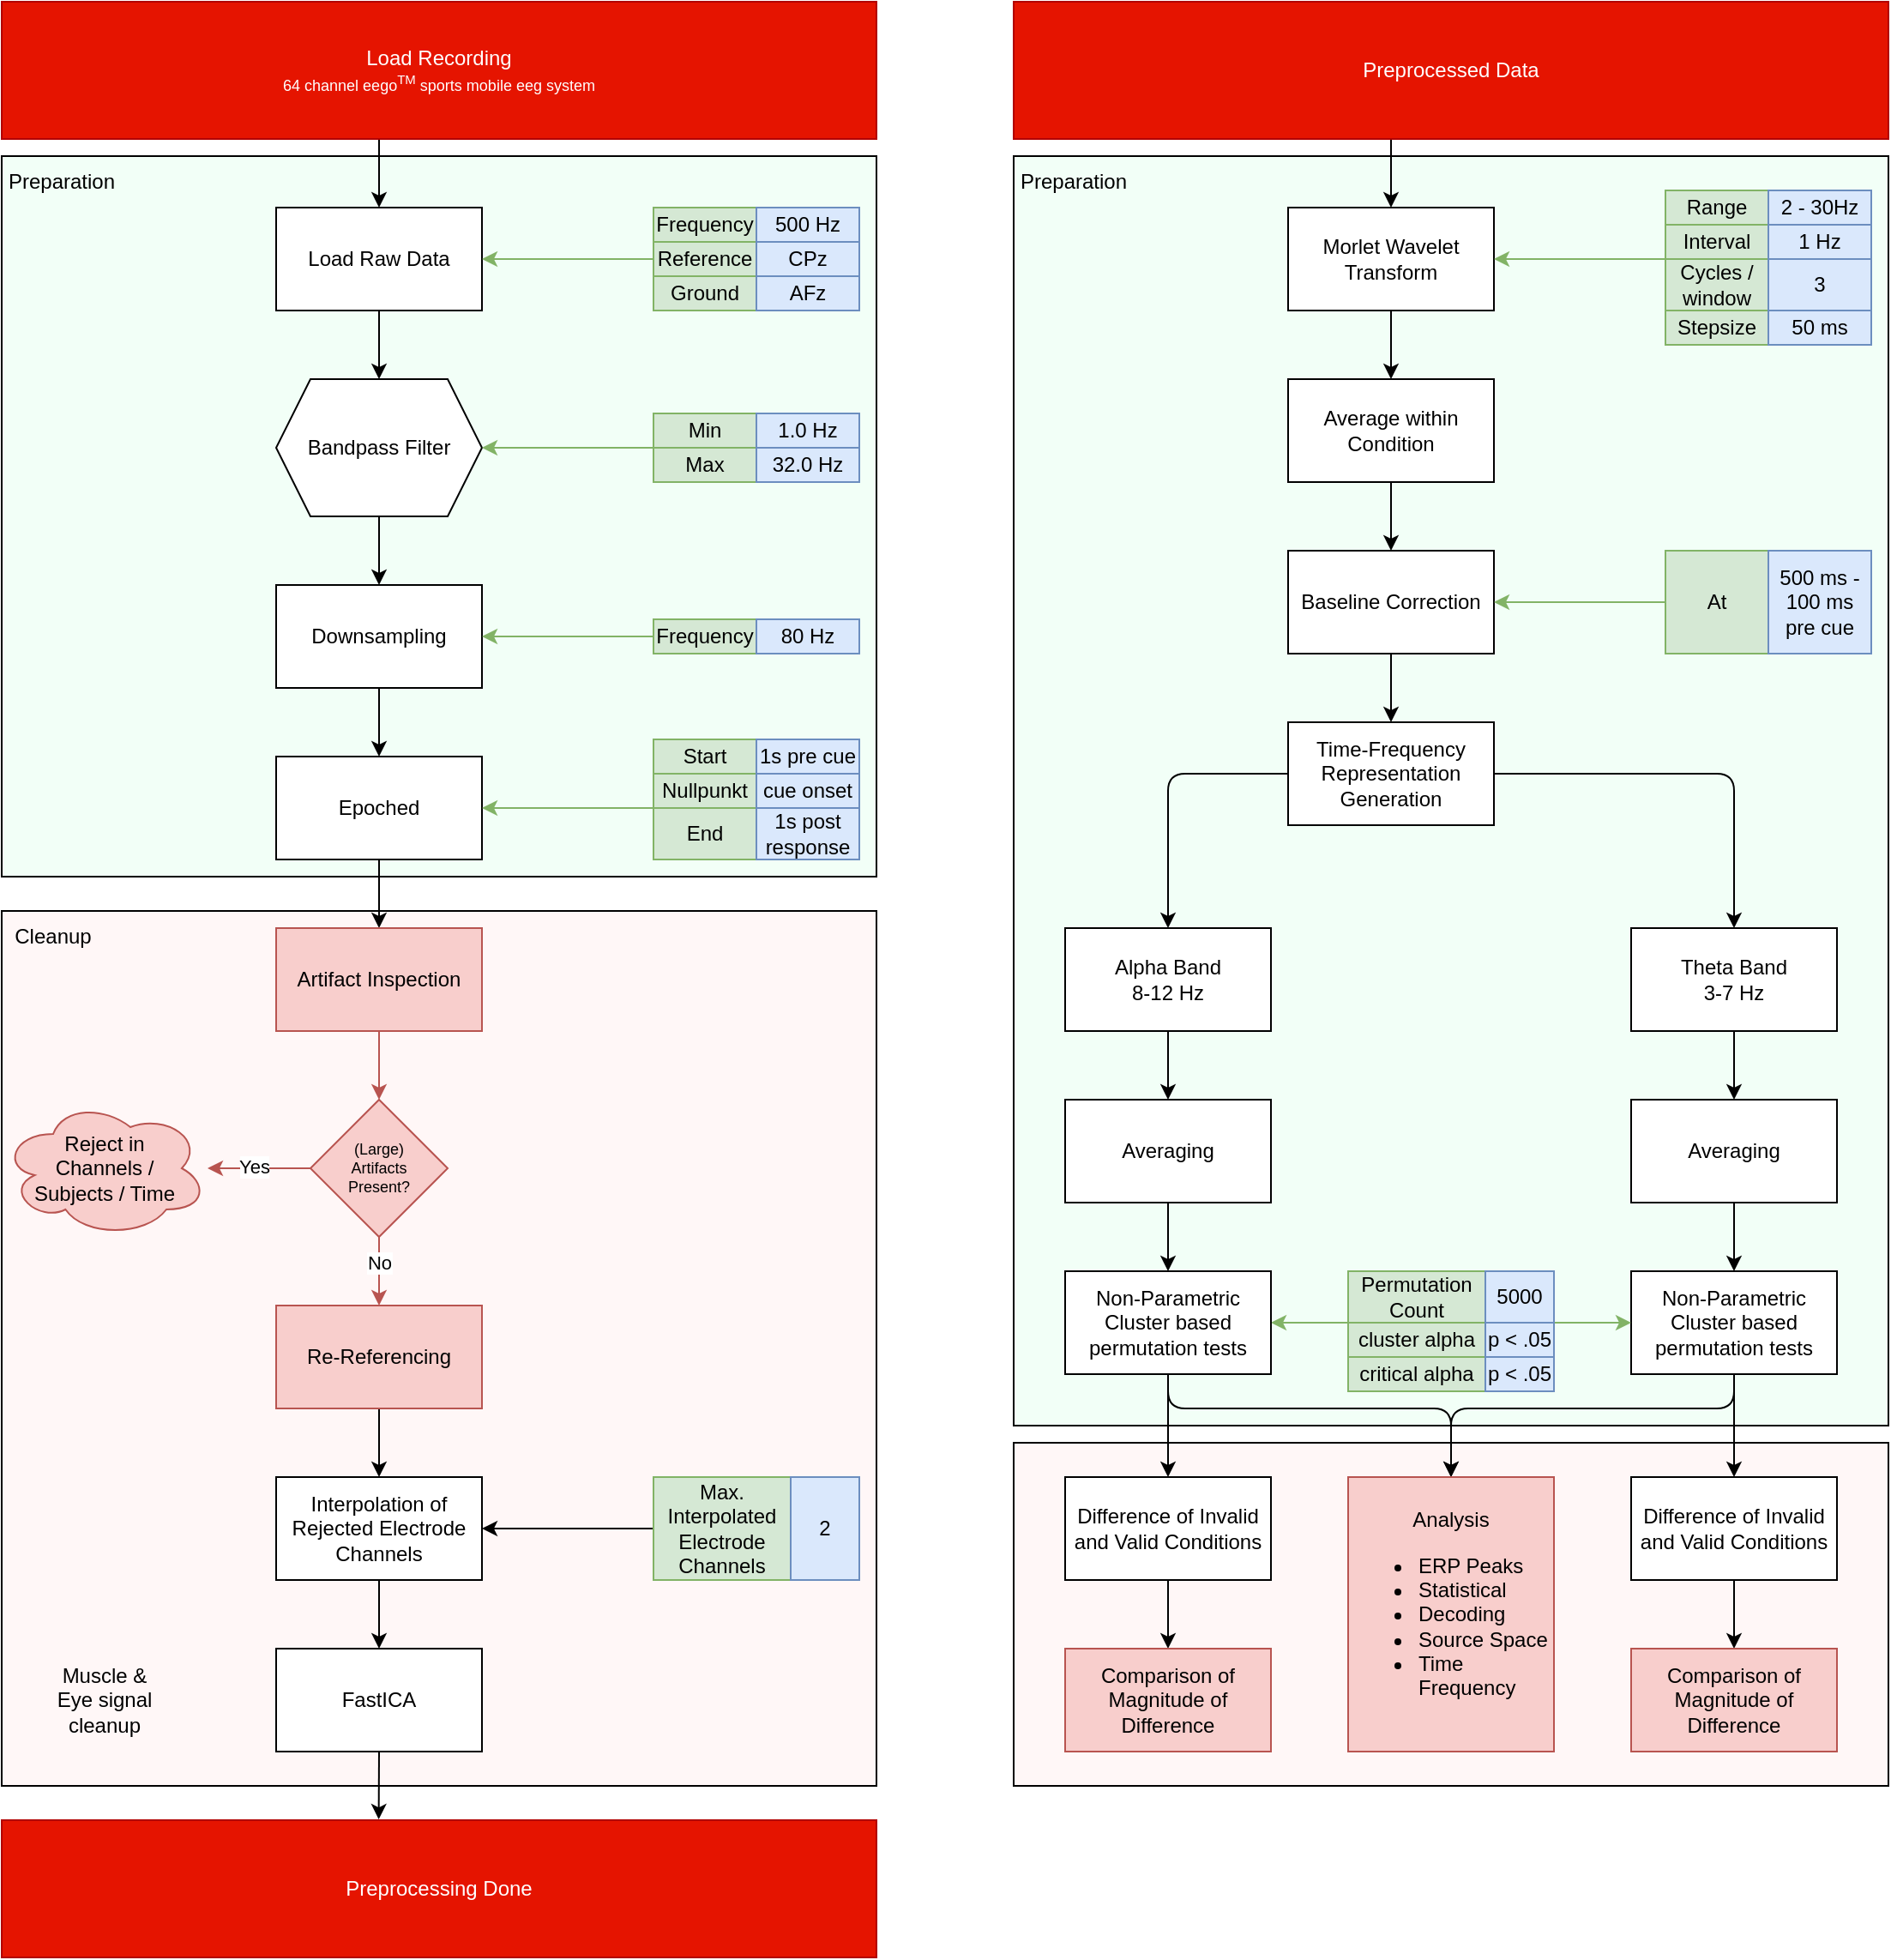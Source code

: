 <mxfile version="22.1.3" type="device">
  <diagram name="Page-1" id="T5EYXJv1ri5F9CuWuJAU">
    <mxGraphModel dx="1434" dy="729" grid="1" gridSize="10" guides="1" tooltips="1" connect="1" arrows="1" fold="1" page="0" pageScale="1" pageWidth="850" pageHeight="1100" math="0" shadow="0">
      <root>
        <mxCell id="0" />
        <mxCell id="1" parent="0" />
        <mxCell id="LV5YEyjAx938TFkUb-Wb-127" value="" style="rounded=0;whiteSpace=wrap;html=1;fillColor=#FFF7F7;" parent="1" vertex="1">
          <mxGeometry x="610" y="840" width="510" height="200" as="geometry" />
        </mxCell>
        <mxCell id="LV5YEyjAx938TFkUb-Wb-101" value="" style="rounded=0;whiteSpace=wrap;html=1;fillColor=#F2FFF7;" parent="1" vertex="1">
          <mxGeometry x="610" y="90" width="510" height="740" as="geometry" />
        </mxCell>
        <mxCell id="LV5YEyjAx938TFkUb-Wb-58" value="" style="rounded=0;whiteSpace=wrap;html=1;fillColor=#F2FFF7;strokeColor=#000000;fillStyle=auto;fontColor=#000000;gradientColor=none;" parent="1" vertex="1">
          <mxGeometry x="20" y="90" width="510" height="420" as="geometry" />
        </mxCell>
        <mxCell id="LV5YEyjAx938TFkUb-Wb-57" value="" style="rounded=0;whiteSpace=wrap;html=1;fillColor=#FFF7F7;" parent="1" vertex="1">
          <mxGeometry x="20" y="530" width="510" height="510" as="geometry" />
        </mxCell>
        <mxCell id="LV5YEyjAx938TFkUb-Wb-5" value="" style="edgeStyle=orthogonalEdgeStyle;orthogonalLoop=1;jettySize=auto;html=1;" parent="1" source="LV5YEyjAx938TFkUb-Wb-2" target="LV5YEyjAx938TFkUb-Wb-4" edge="1">
          <mxGeometry relative="1" as="geometry">
            <Array as="points">
              <mxPoint x="240" y="90" />
              <mxPoint x="240" y="90" />
            </Array>
          </mxGeometry>
        </mxCell>
        <mxCell id="LV5YEyjAx938TFkUb-Wb-2" value="&lt;div&gt;Load Recording&lt;/div&gt;&lt;div style=&quot;font-size: 9px;&quot; align=&quot;center&quot;&gt;64 channel eego&lt;sup&gt;TM&lt;/sup&gt; sports mobile eeg system&lt;br&gt;&lt;/div&gt;" style="rounded=0;whiteSpace=wrap;html=1;fillColor=#e51400;fontColor=#ffffff;strokeColor=#B20000;" parent="1" vertex="1">
          <mxGeometry x="20" width="510" height="80" as="geometry" />
        </mxCell>
        <mxCell id="x5xM6GVAhJJrsDstW2e7-4" style="edgeStyle=orthogonalEdgeStyle;rounded=0;orthogonalLoop=1;jettySize=auto;html=1;entryX=0.5;entryY=0;entryDx=0;entryDy=0;" edge="1" parent="1" source="LV5YEyjAx938TFkUb-Wb-4" target="LV5YEyjAx938TFkUb-Wb-20">
          <mxGeometry relative="1" as="geometry" />
        </mxCell>
        <mxCell id="LV5YEyjAx938TFkUb-Wb-4" value="&lt;div&gt;Load Raw Data&lt;br&gt;&lt;/div&gt;" style="rounded=0;whiteSpace=wrap;html=1;" parent="1" vertex="1">
          <mxGeometry x="180" y="120" width="120" height="60" as="geometry" />
        </mxCell>
        <mxCell id="LV5YEyjAx938TFkUb-Wb-9" style="edgeStyle=orthogonalEdgeStyle;orthogonalLoop=1;jettySize=auto;html=1;exitX=0;exitY=0.5;exitDx=0;exitDy=0;entryX=1;entryY=0.5;entryDx=0;entryDy=0;fillColor=#d5e8d4;strokeColor=#82b366;" parent="1" source="LV5YEyjAx938TFkUb-Wb-8" target="LV5YEyjAx938TFkUb-Wb-4" edge="1">
          <mxGeometry relative="1" as="geometry" />
        </mxCell>
        <mxCell id="LV5YEyjAx938TFkUb-Wb-8" value="" style="rounded=0;whiteSpace=wrap;html=1;fillColor=#d5e8d4;strokeColor=#82b366;" parent="1" vertex="1">
          <mxGeometry x="400" y="120" width="120" height="60" as="geometry" />
        </mxCell>
        <mxCell id="LV5YEyjAx938TFkUb-Wb-10" value="Frequency" style="text;html=1;strokeColor=#82b366;fillColor=none;align=center;verticalAlign=middle;whiteSpace=wrap;rounded=0;" parent="1" vertex="1">
          <mxGeometry x="400" y="120" width="60" height="20" as="geometry" />
        </mxCell>
        <mxCell id="LV5YEyjAx938TFkUb-Wb-11" value="Reference" style="rounded=0;whiteSpace=wrap;html=1;fillColor=#d5e8d4;strokeColor=#82b366;" parent="1" vertex="1">
          <mxGeometry x="400" y="140" width="60" height="20" as="geometry" />
        </mxCell>
        <mxCell id="LV5YEyjAx938TFkUb-Wb-12" value="Ground" style="rounded=0;whiteSpace=wrap;html=1;fillColor=#d5e8d4;strokeColor=#82b366;" parent="1" vertex="1">
          <mxGeometry x="400" y="160" width="60" height="20" as="geometry" />
        </mxCell>
        <mxCell id="LV5YEyjAx938TFkUb-Wb-13" value="500 Hz" style="rounded=0;whiteSpace=wrap;html=1;fillColor=#dae8fc;strokeColor=#6c8ebf;" parent="1" vertex="1">
          <mxGeometry x="460" y="120" width="60" height="20" as="geometry" />
        </mxCell>
        <mxCell id="LV5YEyjAx938TFkUb-Wb-14" value="CPz" style="rounded=0;whiteSpace=wrap;html=1;fillColor=#dae8fc;strokeColor=#6c8ebf;" parent="1" vertex="1">
          <mxGeometry x="460" y="140" width="60" height="20" as="geometry" />
        </mxCell>
        <mxCell id="LV5YEyjAx938TFkUb-Wb-15" value="AFz" style="rounded=0;whiteSpace=wrap;html=1;fillColor=#dae8fc;strokeColor=#6c8ebf;" parent="1" vertex="1">
          <mxGeometry x="460" y="160" width="60" height="20" as="geometry" />
        </mxCell>
        <mxCell id="x5xM6GVAhJJrsDstW2e7-6" style="edgeStyle=orthogonalEdgeStyle;rounded=0;orthogonalLoop=1;jettySize=auto;html=1;entryX=0.5;entryY=0;entryDx=0;entryDy=0;" edge="1" parent="1" source="LV5YEyjAx938TFkUb-Wb-16" target="LV5YEyjAx938TFkUb-Wb-27">
          <mxGeometry relative="1" as="geometry" />
        </mxCell>
        <mxCell id="LV5YEyjAx938TFkUb-Wb-16" value="Downsampling" style="rounded=0;whiteSpace=wrap;html=1;" parent="1" vertex="1">
          <mxGeometry x="180" y="340" width="120" height="60" as="geometry" />
        </mxCell>
        <mxCell id="x5xM6GVAhJJrsDstW2e7-5" style="edgeStyle=orthogonalEdgeStyle;rounded=0;orthogonalLoop=1;jettySize=auto;html=1;entryX=0.5;entryY=0;entryDx=0;entryDy=0;" edge="1" parent="1" source="LV5YEyjAx938TFkUb-Wb-20" target="LV5YEyjAx938TFkUb-Wb-16">
          <mxGeometry relative="1" as="geometry" />
        </mxCell>
        <mxCell id="LV5YEyjAx938TFkUb-Wb-20" value="&lt;div&gt;Bandpass Filter&lt;br&gt;&lt;/div&gt;" style="shape=hexagon;perimeter=hexagonPerimeter2;whiteSpace=wrap;html=1;fixedSize=1;rounded=0;" parent="1" vertex="1">
          <mxGeometry x="180" y="220" width="120" height="80" as="geometry" />
        </mxCell>
        <mxCell id="LV5YEyjAx938TFkUb-Wb-22" value="Min" style="rounded=0;whiteSpace=wrap;html=1;fillColor=#d5e8d4;strokeColor=#82b366;" parent="1" vertex="1">
          <mxGeometry x="400" y="240" width="60" height="20" as="geometry" />
        </mxCell>
        <mxCell id="LV5YEyjAx938TFkUb-Wb-26" style="edgeStyle=orthogonalEdgeStyle;orthogonalLoop=1;jettySize=auto;html=1;exitX=0;exitY=0;exitDx=0;exitDy=0;entryX=1;entryY=0.5;entryDx=0;entryDy=0;fillColor=#d5e8d4;strokeColor=#82b366;" parent="1" source="LV5YEyjAx938TFkUb-Wb-23" target="LV5YEyjAx938TFkUb-Wb-20" edge="1">
          <mxGeometry relative="1" as="geometry">
            <Array as="points">
              <mxPoint x="300" y="260" />
            </Array>
          </mxGeometry>
        </mxCell>
        <mxCell id="LV5YEyjAx938TFkUb-Wb-23" value="Max" style="rounded=0;whiteSpace=wrap;html=1;fillColor=#d5e8d4;strokeColor=#82b366;" parent="1" vertex="1">
          <mxGeometry x="400" y="260" width="60" height="20" as="geometry" />
        </mxCell>
        <mxCell id="LV5YEyjAx938TFkUb-Wb-24" value="1.0 Hz" style="rounded=0;whiteSpace=wrap;html=1;fillColor=#dae8fc;strokeColor=#6c8ebf;" parent="1" vertex="1">
          <mxGeometry x="460" y="240" width="60" height="20" as="geometry" />
        </mxCell>
        <mxCell id="LV5YEyjAx938TFkUb-Wb-25" value="32.0 Hz" style="rounded=0;whiteSpace=wrap;html=1;fillColor=#dae8fc;strokeColor=#6c8ebf;" parent="1" vertex="1">
          <mxGeometry x="460" y="260" width="60" height="20" as="geometry" />
        </mxCell>
        <mxCell id="LV5YEyjAx938TFkUb-Wb-39" value="" style="edgeStyle=orthogonalEdgeStyle;orthogonalLoop=1;jettySize=auto;html=1;" parent="1" source="LV5YEyjAx938TFkUb-Wb-27" target="LV5YEyjAx938TFkUb-Wb-38" edge="1">
          <mxGeometry relative="1" as="geometry" />
        </mxCell>
        <mxCell id="LV5YEyjAx938TFkUb-Wb-27" value="Epoched" style="whiteSpace=wrap;html=1;rounded=0;" parent="1" vertex="1">
          <mxGeometry x="180" y="440" width="120" height="60" as="geometry" />
        </mxCell>
        <mxCell id="LV5YEyjAx938TFkUb-Wb-30" value="Start" style="rounded=0;whiteSpace=wrap;html=1;fillColor=#d5e8d4;strokeColor=#82b366;" parent="1" vertex="1">
          <mxGeometry x="400" y="430" width="60" height="20" as="geometry" />
        </mxCell>
        <mxCell id="LV5YEyjAx938TFkUb-Wb-31" value="End" style="rounded=0;whiteSpace=wrap;html=1;fillColor=#d5e8d4;strokeColor=#82b366;" parent="1" vertex="1">
          <mxGeometry x="400" y="470" width="60" height="30" as="geometry" />
        </mxCell>
        <mxCell id="LV5YEyjAx938TFkUb-Wb-59" style="edgeStyle=orthogonalEdgeStyle;orthogonalLoop=1;jettySize=auto;html=1;exitX=0;exitY=1;exitDx=0;exitDy=0;entryX=1;entryY=0.5;entryDx=0;entryDy=0;fillColor=#d5e8d4;strokeColor=#82b366;" parent="1" source="LV5YEyjAx938TFkUb-Wb-33" target="LV5YEyjAx938TFkUb-Wb-27" edge="1">
          <mxGeometry relative="1" as="geometry">
            <Array as="points">
              <mxPoint x="380" y="470" />
              <mxPoint x="380" y="470" />
            </Array>
          </mxGeometry>
        </mxCell>
        <mxCell id="LV5YEyjAx938TFkUb-Wb-33" value="Nullpunkt" style="rounded=0;whiteSpace=wrap;html=1;fillColor=#d5e8d4;strokeColor=#82b366;" parent="1" vertex="1">
          <mxGeometry x="400" y="450" width="60" height="20" as="geometry" />
        </mxCell>
        <mxCell id="LV5YEyjAx938TFkUb-Wb-34" value="1s pre cue" style="rounded=0;whiteSpace=wrap;html=1;fillColor=#dae8fc;strokeColor=#6c8ebf;" parent="1" vertex="1">
          <mxGeometry x="460" y="430" width="60" height="20" as="geometry" />
        </mxCell>
        <mxCell id="LV5YEyjAx938TFkUb-Wb-35" value="cue onset" style="rounded=0;whiteSpace=wrap;html=1;fillColor=#dae8fc;strokeColor=#6c8ebf;" parent="1" vertex="1">
          <mxGeometry x="460" y="450" width="60" height="20" as="geometry" />
        </mxCell>
        <mxCell id="LV5YEyjAx938TFkUb-Wb-36" value="1s post response" style="rounded=0;whiteSpace=wrap;html=1;fillColor=#dae8fc;strokeColor=#6c8ebf;" parent="1" vertex="1">
          <mxGeometry x="460" y="470" width="60" height="30" as="geometry" />
        </mxCell>
        <mxCell id="LV5YEyjAx938TFkUb-Wb-41" value="" style="edgeStyle=orthogonalEdgeStyle;orthogonalLoop=1;jettySize=auto;html=1;fillColor=#f8cecc;strokeColor=#b85450;" parent="1" source="LV5YEyjAx938TFkUb-Wb-38" target="LV5YEyjAx938TFkUb-Wb-40" edge="1">
          <mxGeometry relative="1" as="geometry" />
        </mxCell>
        <mxCell id="LV5YEyjAx938TFkUb-Wb-38" value="Artifact Inspection" style="whiteSpace=wrap;html=1;rounded=0;fillColor=#f8cecc;strokeColor=#b85450;" parent="1" vertex="1">
          <mxGeometry x="180" y="540" width="120" height="60" as="geometry" />
        </mxCell>
        <mxCell id="LV5YEyjAx938TFkUb-Wb-43" value="" style="edgeStyle=orthogonalEdgeStyle;orthogonalLoop=1;jettySize=auto;html=1;fillColor=#f8cecc;strokeColor=#b85450;" parent="1" source="LV5YEyjAx938TFkUb-Wb-40" target="LV5YEyjAx938TFkUb-Wb-42" edge="1">
          <mxGeometry relative="1" as="geometry" />
        </mxCell>
        <mxCell id="LV5YEyjAx938TFkUb-Wb-44" value="Yes" style="edgeLabel;html=1;align=center;verticalAlign=middle;resizable=0;points=[];" parent="LV5YEyjAx938TFkUb-Wb-43" vertex="1" connectable="0">
          <mxGeometry x="0.107" y="-1" relative="1" as="geometry">
            <mxPoint as="offset" />
          </mxGeometry>
        </mxCell>
        <mxCell id="LV5YEyjAx938TFkUb-Wb-46" value="" style="edgeStyle=orthogonalEdgeStyle;orthogonalLoop=1;jettySize=auto;html=1;fillColor=#f8cecc;strokeColor=#b85450;" parent="1" source="LV5YEyjAx938TFkUb-Wb-40" target="LV5YEyjAx938TFkUb-Wb-45" edge="1">
          <mxGeometry relative="1" as="geometry" />
        </mxCell>
        <mxCell id="LV5YEyjAx938TFkUb-Wb-47" value="No" style="edgeLabel;html=1;align=center;verticalAlign=middle;resizable=0;points=[];" parent="LV5YEyjAx938TFkUb-Wb-46" vertex="1" connectable="0">
          <mxGeometry x="-0.277" relative="1" as="geometry">
            <mxPoint as="offset" />
          </mxGeometry>
        </mxCell>
        <mxCell id="LV5YEyjAx938TFkUb-Wb-40" value="&lt;div style=&quot;font-size: 9px;&quot;&gt;&lt;font style=&quot;font-size: 9px;&quot;&gt;(Large)&lt;/font&gt;&lt;/div&gt;&lt;div style=&quot;font-size: 9px;&quot;&gt;&lt;font style=&quot;font-size: 9px;&quot;&gt;Artifacts&lt;/font&gt;&lt;/div&gt;&lt;div style=&quot;font-size: 9px;&quot;&gt;&lt;font style=&quot;font-size: 9px;&quot;&gt;Present?&lt;/font&gt;&lt;br style=&quot;font-size: 9px;&quot;&gt;&lt;/div&gt;" style="rhombus;whiteSpace=wrap;html=1;fillColor=#f8cecc;strokeColor=#b85450;rounded=0;fontSize=9;" parent="1" vertex="1">
          <mxGeometry x="200" y="640" width="80" height="80" as="geometry" />
        </mxCell>
        <mxCell id="LV5YEyjAx938TFkUb-Wb-42" value="&lt;div&gt;Reject in&lt;br&gt;&lt;/div&gt;&lt;div&gt;Channels /&lt;/div&gt;&lt;div&gt;Subjects / Time&lt;br&gt;&lt;/div&gt;" style="ellipse;shape=cloud;whiteSpace=wrap;html=1;fontSize=12;fillColor=#f8cecc;strokeColor=#b85450;rounded=0;" parent="1" vertex="1">
          <mxGeometry x="20" y="640" width="120" height="80" as="geometry" />
        </mxCell>
        <mxCell id="LV5YEyjAx938TFkUb-Wb-49" value="" style="edgeStyle=orthogonalEdgeStyle;orthogonalLoop=1;jettySize=auto;html=1;" parent="1" source="LV5YEyjAx938TFkUb-Wb-45" target="LV5YEyjAx938TFkUb-Wb-48" edge="1">
          <mxGeometry relative="1" as="geometry" />
        </mxCell>
        <mxCell id="LV5YEyjAx938TFkUb-Wb-45" value="&lt;div&gt;Re-Referencing&lt;/div&gt;" style="whiteSpace=wrap;html=1;fontSize=12;fillColor=#f8cecc;strokeColor=#b85450;rounded=0;" parent="1" vertex="1">
          <mxGeometry x="180" y="760" width="120" height="60" as="geometry" />
        </mxCell>
        <mxCell id="LV5YEyjAx938TFkUb-Wb-56" value="" style="edgeStyle=orthogonalEdgeStyle;orthogonalLoop=1;jettySize=auto;html=1;" parent="1" source="LV5YEyjAx938TFkUb-Wb-48" target="LV5YEyjAx938TFkUb-Wb-55" edge="1">
          <mxGeometry relative="1" as="geometry" />
        </mxCell>
        <mxCell id="LV5YEyjAx938TFkUb-Wb-48" value="Interpolation of Rejected Electrode Channels" style="whiteSpace=wrap;html=1;fontSize=12;rounded=0;" parent="1" vertex="1">
          <mxGeometry x="180" y="860" width="120" height="60" as="geometry" />
        </mxCell>
        <mxCell id="LV5YEyjAx938TFkUb-Wb-53" style="edgeStyle=orthogonalEdgeStyle;orthogonalLoop=1;jettySize=auto;html=1;exitX=0;exitY=0.5;exitDx=0;exitDy=0;entryX=1;entryY=0.5;entryDx=0;entryDy=0;" parent="1" source="LV5YEyjAx938TFkUb-Wb-50" target="LV5YEyjAx938TFkUb-Wb-48" edge="1">
          <mxGeometry relative="1" as="geometry" />
        </mxCell>
        <mxCell id="LV5YEyjAx938TFkUb-Wb-50" value="&lt;div&gt;Max. Interpolated&lt;/div&gt;&lt;div&gt;Electrode Channels&lt;br&gt;&lt;/div&gt;" style="rounded=0;whiteSpace=wrap;html=1;fillColor=#d5e8d4;strokeColor=#82b366;" parent="1" vertex="1">
          <mxGeometry x="400" y="860" width="80" height="60" as="geometry" />
        </mxCell>
        <mxCell id="LV5YEyjAx938TFkUb-Wb-54" value="2" style="rounded=0;whiteSpace=wrap;html=1;fillColor=#dae8fc;strokeColor=#6c8ebf;" parent="1" vertex="1">
          <mxGeometry x="480" y="860" width="40" height="60" as="geometry" />
        </mxCell>
        <mxCell id="LV5YEyjAx938TFkUb-Wb-55" value="FastICA" style="whiteSpace=wrap;html=1;fontSize=12;rounded=0;" parent="1" vertex="1">
          <mxGeometry x="180" y="960" width="120" height="60" as="geometry" />
        </mxCell>
        <mxCell id="LV5YEyjAx938TFkUb-Wb-60" value="Preparation" style="text;html=1;strokeColor=none;fillColor=none;align=center;verticalAlign=middle;whiteSpace=wrap;rounded=0;" parent="1" vertex="1">
          <mxGeometry x="20" y="90" width="70" height="30" as="geometry" />
        </mxCell>
        <mxCell id="LV5YEyjAx938TFkUb-Wb-61" value="Preprocessing Done" style="rounded=0;whiteSpace=wrap;html=1;fillColor=#e51400;fontColor=#ffffff;strokeColor=#B20000;" parent="1" vertex="1">
          <mxGeometry x="20" y="1060" width="510" height="80" as="geometry" />
        </mxCell>
        <mxCell id="LV5YEyjAx938TFkUb-Wb-62" style="edgeStyle=orthogonalEdgeStyle;orthogonalLoop=1;jettySize=auto;html=1;exitX=0.5;exitY=1;exitDx=0;exitDy=0;entryX=0.431;entryY=-0.006;entryDx=0;entryDy=0;entryPerimeter=0;" parent="1" source="LV5YEyjAx938TFkUb-Wb-55" target="LV5YEyjAx938TFkUb-Wb-61" edge="1">
          <mxGeometry relative="1" as="geometry" />
        </mxCell>
        <mxCell id="LV5YEyjAx938TFkUb-Wb-63" value="Cleanup" style="text;html=1;strokeColor=none;fillColor=none;align=center;verticalAlign=middle;whiteSpace=wrap;rounded=0;" parent="1" vertex="1">
          <mxGeometry x="20" y="530" width="60" height="30" as="geometry" />
        </mxCell>
        <mxCell id="LV5YEyjAx938TFkUb-Wb-64" value="Muscle &amp;amp; Eye signal cleanup" style="text;html=1;strokeColor=none;fillColor=none;align=center;verticalAlign=middle;whiteSpace=wrap;rounded=0;" parent="1" vertex="1">
          <mxGeometry x="50" y="975" width="60" height="30" as="geometry" />
        </mxCell>
        <mxCell id="LV5YEyjAx938TFkUb-Wb-70" value="" style="edgeStyle=orthogonalEdgeStyle;orthogonalLoop=1;jettySize=auto;html=1;" parent="1" source="LV5YEyjAx938TFkUb-Wb-67" target="LV5YEyjAx938TFkUb-Wb-69" edge="1">
          <mxGeometry relative="1" as="geometry">
            <Array as="points">
              <mxPoint x="830" y="100" />
              <mxPoint x="830" y="100" />
            </Array>
          </mxGeometry>
        </mxCell>
        <mxCell id="LV5YEyjAx938TFkUb-Wb-67" value="Preprocessed Data" style="rounded=0;whiteSpace=wrap;html=1;fillColor=#e51400;fontColor=#ffffff;strokeColor=#B20000;" parent="1" vertex="1">
          <mxGeometry x="610" width="510" height="80" as="geometry" />
        </mxCell>
        <mxCell id="LV5YEyjAx938TFkUb-Wb-85" value="" style="edgeStyle=orthogonalEdgeStyle;orthogonalLoop=1;jettySize=auto;html=1;" parent="1" source="LV5YEyjAx938TFkUb-Wb-69" target="LV5YEyjAx938TFkUb-Wb-84" edge="1">
          <mxGeometry relative="1" as="geometry" />
        </mxCell>
        <mxCell id="LV5YEyjAx938TFkUb-Wb-69" value="Morlet Wavelet Transform" style="whiteSpace=wrap;html=1;rounded=0;" parent="1" vertex="1">
          <mxGeometry x="770" y="120" width="120" height="60" as="geometry" />
        </mxCell>
        <mxCell id="LV5YEyjAx938TFkUb-Wb-71" value="Interval" style="whiteSpace=wrap;html=1;rounded=0;fillColor=#d5e8d4;strokeColor=#82b366;" parent="1" vertex="1">
          <mxGeometry x="990" y="130" width="60" height="20" as="geometry" />
        </mxCell>
        <mxCell id="LV5YEyjAx938TFkUb-Wb-73" value="1 Hz" style="rounded=0;whiteSpace=wrap;html=1;fillColor=#dae8fc;strokeColor=#6c8ebf;" parent="1" vertex="1">
          <mxGeometry x="1050" y="130" width="60" height="20" as="geometry" />
        </mxCell>
        <mxCell id="LV5YEyjAx938TFkUb-Wb-74" value="Range" style="rounded=0;whiteSpace=wrap;html=1;fillColor=#d5e8d4;strokeColor=#82b366;" parent="1" vertex="1">
          <mxGeometry x="990" y="110" width="60" height="20" as="geometry" />
        </mxCell>
        <mxCell id="LV5YEyjAx938TFkUb-Wb-75" value="2 - 30Hz" style="rounded=0;whiteSpace=wrap;html=1;fillColor=#dae8fc;strokeColor=#6c8ebf;" parent="1" vertex="1">
          <mxGeometry x="1050" y="110" width="60" height="20" as="geometry" />
        </mxCell>
        <mxCell id="LV5YEyjAx938TFkUb-Wb-83" style="edgeStyle=orthogonalEdgeStyle;orthogonalLoop=1;jettySize=auto;html=1;exitX=0;exitY=0;exitDx=0;exitDy=0;entryX=1;entryY=0.5;entryDx=0;entryDy=0;fillColor=#d5e8d4;strokeColor=#82b366;" parent="1" source="LV5YEyjAx938TFkUb-Wb-76" target="LV5YEyjAx938TFkUb-Wb-69" edge="1">
          <mxGeometry relative="1" as="geometry">
            <Array as="points">
              <mxPoint x="960" y="150" />
              <mxPoint x="960" y="150" />
            </Array>
          </mxGeometry>
        </mxCell>
        <mxCell id="LV5YEyjAx938TFkUb-Wb-76" value="Cycles / window" style="rounded=0;whiteSpace=wrap;html=1;fillColor=#d5e8d4;strokeColor=#82b366;" parent="1" vertex="1">
          <mxGeometry x="990" y="150" width="60" height="30" as="geometry" />
        </mxCell>
        <mxCell id="LV5YEyjAx938TFkUb-Wb-80" value="3" style="rounded=0;whiteSpace=wrap;html=1;fillColor=#dae8fc;strokeColor=#6c8ebf;" parent="1" vertex="1">
          <mxGeometry x="1050" y="150" width="60" height="30" as="geometry" />
        </mxCell>
        <mxCell id="LV5YEyjAx938TFkUb-Wb-81" value="Stepsize" style="rounded=0;whiteSpace=wrap;html=1;fillColor=#d5e8d4;strokeColor=#82b366;" parent="1" vertex="1">
          <mxGeometry x="990" y="180" width="60" height="20" as="geometry" />
        </mxCell>
        <mxCell id="LV5YEyjAx938TFkUb-Wb-82" value="50 ms" style="rounded=0;whiteSpace=wrap;html=1;fillColor=#dae8fc;strokeColor=#6c8ebf;" parent="1" vertex="1">
          <mxGeometry x="1050" y="180" width="60" height="20" as="geometry" />
        </mxCell>
        <mxCell id="LV5YEyjAx938TFkUb-Wb-87" value="" style="edgeStyle=orthogonalEdgeStyle;orthogonalLoop=1;jettySize=auto;html=1;" parent="1" source="LV5YEyjAx938TFkUb-Wb-84" target="LV5YEyjAx938TFkUb-Wb-86" edge="1">
          <mxGeometry relative="1" as="geometry" />
        </mxCell>
        <mxCell id="LV5YEyjAx938TFkUb-Wb-84" value="&lt;div&gt;Average within&lt;/div&gt;&lt;div&gt;Condition&lt;br&gt;&lt;/div&gt;" style="whiteSpace=wrap;html=1;rounded=0;" parent="1" vertex="1">
          <mxGeometry x="770" y="220" width="120" height="60" as="geometry" />
        </mxCell>
        <mxCell id="LV5YEyjAx938TFkUb-Wb-92" value="" style="edgeStyle=orthogonalEdgeStyle;orthogonalLoop=1;jettySize=auto;html=1;" parent="1" source="LV5YEyjAx938TFkUb-Wb-86" target="LV5YEyjAx938TFkUb-Wb-91" edge="1">
          <mxGeometry relative="1" as="geometry" />
        </mxCell>
        <mxCell id="LV5YEyjAx938TFkUb-Wb-86" value="Baseline Correction" style="whiteSpace=wrap;html=1;rounded=0;" parent="1" vertex="1">
          <mxGeometry x="770" y="320" width="120" height="60" as="geometry" />
        </mxCell>
        <mxCell id="LV5YEyjAx938TFkUb-Wb-89" style="edgeStyle=orthogonalEdgeStyle;orthogonalLoop=1;jettySize=auto;html=1;exitX=0;exitY=0.5;exitDx=0;exitDy=0;entryX=1;entryY=0.5;entryDx=0;entryDy=0;fillColor=#d5e8d4;strokeColor=#82b366;" parent="1" source="LV5YEyjAx938TFkUb-Wb-88" target="LV5YEyjAx938TFkUb-Wb-86" edge="1">
          <mxGeometry relative="1" as="geometry" />
        </mxCell>
        <mxCell id="LV5YEyjAx938TFkUb-Wb-88" value="At" style="rounded=0;whiteSpace=wrap;html=1;fillColor=#d5e8d4;strokeColor=#82b366;" parent="1" vertex="1">
          <mxGeometry x="990" y="320" width="60" height="60" as="geometry" />
        </mxCell>
        <mxCell id="LV5YEyjAx938TFkUb-Wb-90" value="&lt;div&gt;500 ms - 100 ms&lt;/div&gt;&lt;div&gt;pre cue&lt;br&gt;&lt;/div&gt;" style="rounded=0;whiteSpace=wrap;html=1;fillColor=#dae8fc;strokeColor=#6c8ebf;" parent="1" vertex="1">
          <mxGeometry x="1050" y="320" width="60" height="60" as="geometry" />
        </mxCell>
        <mxCell id="LV5YEyjAx938TFkUb-Wb-94" value="" style="edgeStyle=orthogonalEdgeStyle;orthogonalLoop=1;jettySize=auto;html=1;" parent="1" source="LV5YEyjAx938TFkUb-Wb-91" target="LV5YEyjAx938TFkUb-Wb-93" edge="1">
          <mxGeometry relative="1" as="geometry" />
        </mxCell>
        <mxCell id="LV5YEyjAx938TFkUb-Wb-96" value="" style="edgeStyle=orthogonalEdgeStyle;orthogonalLoop=1;jettySize=auto;html=1;" parent="1" source="LV5YEyjAx938TFkUb-Wb-91" target="LV5YEyjAx938TFkUb-Wb-95" edge="1">
          <mxGeometry relative="1" as="geometry" />
        </mxCell>
        <mxCell id="LV5YEyjAx938TFkUb-Wb-91" value="&lt;div&gt;Time-Frequency&lt;/div&gt;&lt;div&gt;Representation&lt;/div&gt;&lt;div&gt;Generation&lt;br&gt;&lt;/div&gt;" style="whiteSpace=wrap;html=1;rounded=0;" parent="1" vertex="1">
          <mxGeometry x="770" y="420" width="120" height="60" as="geometry" />
        </mxCell>
        <mxCell id="LV5YEyjAx938TFkUb-Wb-98" value="" style="edgeStyle=orthogonalEdgeStyle;orthogonalLoop=1;jettySize=auto;html=1;" parent="1" source="LV5YEyjAx938TFkUb-Wb-93" target="LV5YEyjAx938TFkUb-Wb-97" edge="1">
          <mxGeometry relative="1" as="geometry" />
        </mxCell>
        <mxCell id="LV5YEyjAx938TFkUb-Wb-93" value="&lt;div&gt;Alpha Band&lt;/div&gt;8-12 Hz" style="whiteSpace=wrap;html=1;rounded=0;" parent="1" vertex="1">
          <mxGeometry x="640" y="540" width="120" height="60" as="geometry" />
        </mxCell>
        <mxCell id="LV5YEyjAx938TFkUb-Wb-100" value="" style="edgeStyle=orthogonalEdgeStyle;orthogonalLoop=1;jettySize=auto;html=1;" parent="1" source="LV5YEyjAx938TFkUb-Wb-95" target="LV5YEyjAx938TFkUb-Wb-99" edge="1">
          <mxGeometry relative="1" as="geometry" />
        </mxCell>
        <mxCell id="LV5YEyjAx938TFkUb-Wb-95" value="&lt;div&gt;Theta Band&lt;/div&gt;&lt;div&gt;3-7 Hz&lt;br&gt;&lt;/div&gt;" style="whiteSpace=wrap;html=1;rounded=0;" parent="1" vertex="1">
          <mxGeometry x="970" y="540" width="120" height="60" as="geometry" />
        </mxCell>
        <mxCell id="LV5YEyjAx938TFkUb-Wb-104" style="edgeStyle=orthogonalEdgeStyle;orthogonalLoop=1;jettySize=auto;html=1;exitX=0.5;exitY=1;exitDx=0;exitDy=0;entryX=0.5;entryY=0;entryDx=0;entryDy=0;" parent="1" source="LV5YEyjAx938TFkUb-Wb-97" target="LV5YEyjAx938TFkUb-Wb-103" edge="1">
          <mxGeometry relative="1" as="geometry" />
        </mxCell>
        <mxCell id="LV5YEyjAx938TFkUb-Wb-97" value="Averaging" style="whiteSpace=wrap;html=1;rounded=0;" parent="1" vertex="1">
          <mxGeometry x="640" y="640" width="120" height="60" as="geometry" />
        </mxCell>
        <mxCell id="LV5YEyjAx938TFkUb-Wb-106" style="edgeStyle=orthogonalEdgeStyle;orthogonalLoop=1;jettySize=auto;html=1;exitX=0.5;exitY=1;exitDx=0;exitDy=0;entryX=0.5;entryY=0;entryDx=0;entryDy=0;" parent="1" source="LV5YEyjAx938TFkUb-Wb-99" target="LV5YEyjAx938TFkUb-Wb-105" edge="1">
          <mxGeometry relative="1" as="geometry" />
        </mxCell>
        <mxCell id="LV5YEyjAx938TFkUb-Wb-99" value="Averaging" style="whiteSpace=wrap;html=1;rounded=0;" parent="1" vertex="1">
          <mxGeometry x="970" y="640" width="120" height="60" as="geometry" />
        </mxCell>
        <mxCell id="LV5YEyjAx938TFkUb-Wb-102" value="Preparation" style="text;html=1;strokeColor=none;fillColor=none;align=center;verticalAlign=middle;whiteSpace=wrap;rounded=0;" parent="1" vertex="1">
          <mxGeometry x="610" y="90" width="70" height="30" as="geometry" />
        </mxCell>
        <mxCell id="LV5YEyjAx938TFkUb-Wb-113" style="edgeStyle=orthogonalEdgeStyle;orthogonalLoop=1;jettySize=auto;html=1;exitX=0;exitY=0;exitDx=0;exitDy=0;entryX=1;entryY=0.5;entryDx=0;entryDy=0;fillColor=#d5e8d4;strokeColor=#82b366;" parent="1" source="LV5YEyjAx938TFkUb-Wb-109" target="LV5YEyjAx938TFkUb-Wb-103" edge="1">
          <mxGeometry relative="1" as="geometry">
            <Array as="points">
              <mxPoint x="790" y="770" />
              <mxPoint x="790" y="770" />
            </Array>
          </mxGeometry>
        </mxCell>
        <mxCell id="LV5YEyjAx938TFkUb-Wb-116" value="" style="edgeStyle=orthogonalEdgeStyle;orthogonalLoop=1;jettySize=auto;html=1;" parent="1" source="LV5YEyjAx938TFkUb-Wb-103" target="LV5YEyjAx938TFkUb-Wb-115" edge="1">
          <mxGeometry relative="1" as="geometry">
            <Array as="points">
              <mxPoint x="700" y="820" />
              <mxPoint x="865" y="820" />
            </Array>
          </mxGeometry>
        </mxCell>
        <mxCell id="LV5YEyjAx938TFkUb-Wb-119" value="" style="edgeStyle=orthogonalEdgeStyle;orthogonalLoop=1;jettySize=auto;html=1;" parent="1" source="LV5YEyjAx938TFkUb-Wb-103" target="LV5YEyjAx938TFkUb-Wb-118" edge="1">
          <mxGeometry relative="1" as="geometry" />
        </mxCell>
        <mxCell id="LV5YEyjAx938TFkUb-Wb-103" value="&lt;div&gt;Non-Parametric&lt;/div&gt;&lt;div&gt;Cluster based permutation tests&lt;br&gt;&lt;/div&gt;" style="rounded=0;whiteSpace=wrap;html=1;" parent="1" vertex="1">
          <mxGeometry x="640" y="740" width="120" height="60" as="geometry" />
        </mxCell>
        <mxCell id="LV5YEyjAx938TFkUb-Wb-117" style="edgeStyle=orthogonalEdgeStyle;orthogonalLoop=1;jettySize=auto;html=1;exitX=0.5;exitY=1;exitDx=0;exitDy=0;entryX=0.5;entryY=0;entryDx=0;entryDy=0;" parent="1" source="LV5YEyjAx938TFkUb-Wb-105" target="LV5YEyjAx938TFkUb-Wb-115" edge="1">
          <mxGeometry relative="1" as="geometry">
            <Array as="points">
              <mxPoint x="1030" y="820" />
              <mxPoint x="865" y="820" />
            </Array>
          </mxGeometry>
        </mxCell>
        <mxCell id="LV5YEyjAx938TFkUb-Wb-121" value="" style="edgeStyle=orthogonalEdgeStyle;orthogonalLoop=1;jettySize=auto;html=1;" parent="1" source="LV5YEyjAx938TFkUb-Wb-105" target="LV5YEyjAx938TFkUb-Wb-120" edge="1">
          <mxGeometry relative="1" as="geometry" />
        </mxCell>
        <mxCell id="LV5YEyjAx938TFkUb-Wb-105" value="&lt;div&gt;Non-Parametric&lt;/div&gt;&lt;div&gt;Cluster based permutation tests&lt;br&gt;&lt;/div&gt;" style="rounded=0;whiteSpace=wrap;html=1;" parent="1" vertex="1">
          <mxGeometry x="970" y="740" width="120" height="60" as="geometry" />
        </mxCell>
        <mxCell id="LV5YEyjAx938TFkUb-Wb-107" value="&lt;div&gt;Permutation&lt;/div&gt;&lt;div&gt;Count&lt;br&gt;&lt;/div&gt;" style="rounded=0;whiteSpace=wrap;html=1;fillColor=#d5e8d4;strokeColor=#82b366;" parent="1" vertex="1">
          <mxGeometry x="805" y="740" width="80" height="30" as="geometry" />
        </mxCell>
        <mxCell id="LV5YEyjAx938TFkUb-Wb-114" style="edgeStyle=orthogonalEdgeStyle;orthogonalLoop=1;jettySize=auto;html=1;exitX=1;exitY=1;exitDx=0;exitDy=0;entryX=0;entryY=0.5;entryDx=0;entryDy=0;fillColor=#d5e8d4;strokeColor=#82b366;" parent="1" source="LV5YEyjAx938TFkUb-Wb-108" target="LV5YEyjAx938TFkUb-Wb-105" edge="1">
          <mxGeometry relative="1" as="geometry">
            <Array as="points">
              <mxPoint x="940" y="770" />
              <mxPoint x="940" y="770" />
            </Array>
          </mxGeometry>
        </mxCell>
        <mxCell id="LV5YEyjAx938TFkUb-Wb-108" value="5000" style="rounded=0;whiteSpace=wrap;html=1;fillColor=#dae8fc;strokeColor=#6c8ebf;" parent="1" vertex="1">
          <mxGeometry x="885" y="740" width="40" height="30" as="geometry" />
        </mxCell>
        <mxCell id="LV5YEyjAx938TFkUb-Wb-109" value="cluster alpha" style="rounded=0;whiteSpace=wrap;html=1;fillColor=#d5e8d4;strokeColor=#82b366;" parent="1" vertex="1">
          <mxGeometry x="805" y="770" width="80" height="20" as="geometry" />
        </mxCell>
        <mxCell id="LV5YEyjAx938TFkUb-Wb-110" value="p &amp;lt; .05" style="rounded=0;whiteSpace=wrap;html=1;fillColor=#dae8fc;strokeColor=#6c8ebf;" parent="1" vertex="1">
          <mxGeometry x="885" y="770" width="40" height="20" as="geometry" />
        </mxCell>
        <mxCell id="LV5YEyjAx938TFkUb-Wb-111" value="critical alpha" style="rounded=0;whiteSpace=wrap;html=1;fillColor=#d5e8d4;strokeColor=#82b366;" parent="1" vertex="1">
          <mxGeometry x="805" y="790" width="80" height="20" as="geometry" />
        </mxCell>
        <mxCell id="LV5YEyjAx938TFkUb-Wb-112" value="p &amp;lt; .05" style="rounded=0;whiteSpace=wrap;html=1;fillColor=#dae8fc;strokeColor=#6c8ebf;" parent="1" vertex="1">
          <mxGeometry x="885" y="790" width="40" height="20" as="geometry" />
        </mxCell>
        <mxCell id="LV5YEyjAx938TFkUb-Wb-115" value="&lt;div&gt;Analysis&lt;/div&gt;&lt;div align=&quot;left&quot;&gt;&lt;ul&gt;&lt;li&gt;ERP Peaks&lt;/li&gt;&lt;li&gt;Statistical&lt;/li&gt;&lt;li&gt;Decoding&lt;/li&gt;&lt;li&gt;Source Space&lt;/li&gt;&lt;li&gt;Time Frequency&lt;br&gt;&lt;/li&gt;&lt;/ul&gt;&lt;/div&gt;" style="rounded=0;whiteSpace=wrap;html=1;fillColor=#f8cecc;strokeColor=#b85450;" parent="1" vertex="1">
          <mxGeometry x="805" y="860" width="120" height="160" as="geometry" />
        </mxCell>
        <mxCell id="LV5YEyjAx938TFkUb-Wb-123" value="" style="edgeStyle=orthogonalEdgeStyle;orthogonalLoop=1;jettySize=auto;html=1;" parent="1" source="LV5YEyjAx938TFkUb-Wb-118" target="LV5YEyjAx938TFkUb-Wb-122" edge="1">
          <mxGeometry relative="1" as="geometry">
            <Array as="points">
              <mxPoint x="700" y="950" />
              <mxPoint x="700" y="950" />
            </Array>
          </mxGeometry>
        </mxCell>
        <mxCell id="LV5YEyjAx938TFkUb-Wb-118" value="Difference of Invalid and Valid Conditions" style="whiteSpace=wrap;html=1;rounded=0;" parent="1" vertex="1">
          <mxGeometry x="640" y="860" width="120" height="60" as="geometry" />
        </mxCell>
        <mxCell id="LV5YEyjAx938TFkUb-Wb-126" value="" style="edgeStyle=orthogonalEdgeStyle;orthogonalLoop=1;jettySize=auto;html=1;" parent="1" source="LV5YEyjAx938TFkUb-Wb-120" target="LV5YEyjAx938TFkUb-Wb-125" edge="1">
          <mxGeometry relative="1" as="geometry" />
        </mxCell>
        <mxCell id="LV5YEyjAx938TFkUb-Wb-120" value="Difference of Invalid and Valid Conditions" style="whiteSpace=wrap;html=1;rounded=0;" parent="1" vertex="1">
          <mxGeometry x="970" y="860" width="120" height="60" as="geometry" />
        </mxCell>
        <mxCell id="LV5YEyjAx938TFkUb-Wb-122" value="&lt;div&gt;Comparison of Magnitude of Difference&lt;br&gt;&lt;/div&gt;" style="whiteSpace=wrap;html=1;rounded=0;fillColor=#f8cecc;strokeColor=#b85450;" parent="1" vertex="1">
          <mxGeometry x="640" y="960" width="120" height="60" as="geometry" />
        </mxCell>
        <mxCell id="LV5YEyjAx938TFkUb-Wb-125" value="&lt;div&gt;Comparison of Magnitude of Difference&lt;br&gt;&lt;/div&gt;" style="whiteSpace=wrap;html=1;rounded=0;fillColor=#f8cecc;strokeColor=#b85450;" parent="1" vertex="1">
          <mxGeometry x="970" y="960" width="120" height="60" as="geometry" />
        </mxCell>
        <mxCell id="x5xM6GVAhJJrsDstW2e7-9" style="edgeStyle=orthogonalEdgeStyle;rounded=0;orthogonalLoop=1;jettySize=auto;html=1;fillColor=#d5e8d4;strokeColor=#82b366;" edge="1" parent="1" source="x5xM6GVAhJJrsDstW2e7-7" target="LV5YEyjAx938TFkUb-Wb-16">
          <mxGeometry relative="1" as="geometry" />
        </mxCell>
        <mxCell id="x5xM6GVAhJJrsDstW2e7-7" value="Frequency" style="text;html=1;strokeColor=#82b366;fillColor=#d5e8d4;align=center;verticalAlign=middle;whiteSpace=wrap;rounded=0;" vertex="1" parent="1">
          <mxGeometry x="400" y="360" width="60" height="20" as="geometry" />
        </mxCell>
        <mxCell id="x5xM6GVAhJJrsDstW2e7-8" value="80 Hz" style="rounded=0;whiteSpace=wrap;html=1;fillColor=#dae8fc;strokeColor=#6c8ebf;" vertex="1" parent="1">
          <mxGeometry x="460" y="360" width="60" height="20" as="geometry" />
        </mxCell>
      </root>
    </mxGraphModel>
  </diagram>
</mxfile>
